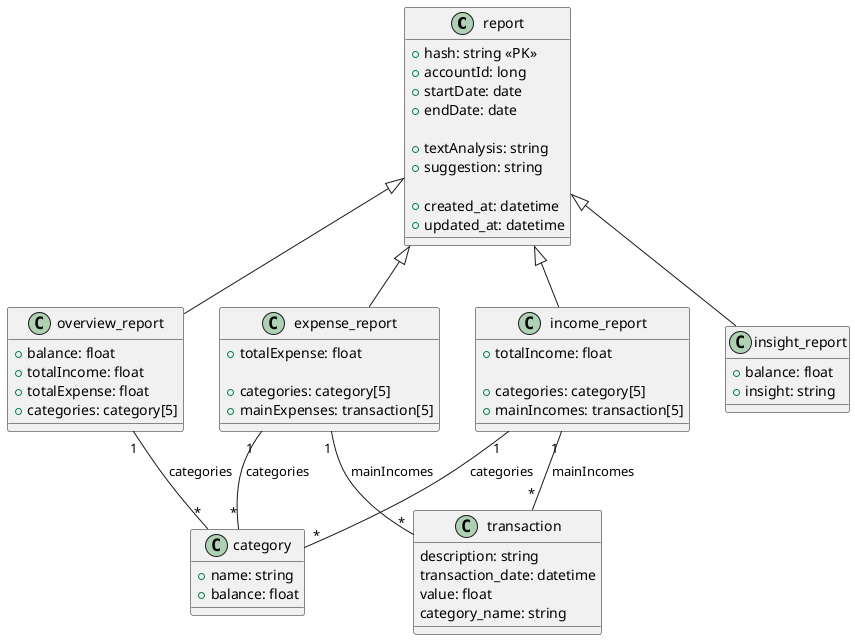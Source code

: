 @startuml

class report {
  + hash: string <<PK>>
  + accountId: long
  + startDate: date
  + endDate: date
  
  + textAnalysis: string
  + suggestion: string
  
  + created_at: datetime
  + updated_at: datetime
}

class overview_report {
  + balance: float
  + totalIncome: float
  + totalExpense: float
  + categories: category[5]
}

class income_report {
  + totalIncome: float
  
  + categories: category[5]
  + mainIncomes: transaction[5]
}

class expense_report {
  + totalExpense: float
  
  + categories: category[5]
  + mainExpenses: transaction[5]
}

class insight_report {
  + balance: float
  + insight: string
}

class transaction {
  description: string
  transaction_date: datetime
  value: float
  category_name: string
}

income_report "1" -- "*" transaction : mainIncomes
expense_report "1" -- "*" transaction : mainIncomes


class category  {
    + name: string
    + balance: float
}

overview_report "1" -- "*" category : categories
income_report "1" -- "*" category : categories
expense_report "1" -- "*" category : categories


report <|-- overview_report
report <|-- income_report
report <|-- expense_report
report <|-- insight_report

@enduml